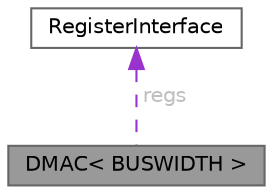 digraph "DMAC&lt; BUSWIDTH &gt;"
{
 // LATEX_PDF_SIZE
  bgcolor="transparent";
  edge [fontname=Helvetica,fontsize=10,labelfontname=Helvetica,labelfontsize=10];
  node [fontname=Helvetica,fontsize=10,shape=box,height=0.2,width=0.4];
  Node1 [id="Node000001",label="DMAC\< BUSWIDTH \>",height=0.2,width=0.4,color="gray40", fillcolor="grey60", style="filled", fontcolor="black",tooltip=" "];
  Node2 -> Node1 [id="edge3_Node000001_Node000002",dir="back",color="darkorchid3",style="dashed",tooltip=" ",label=" regs",fontcolor="grey" ];
  Node2 [id="Node000002",label="RegisterInterface",height=0.2,width=0.4,color="gray40", fillcolor="white", style="filled",URL="$class_register_interface.html",tooltip=" "];
}
